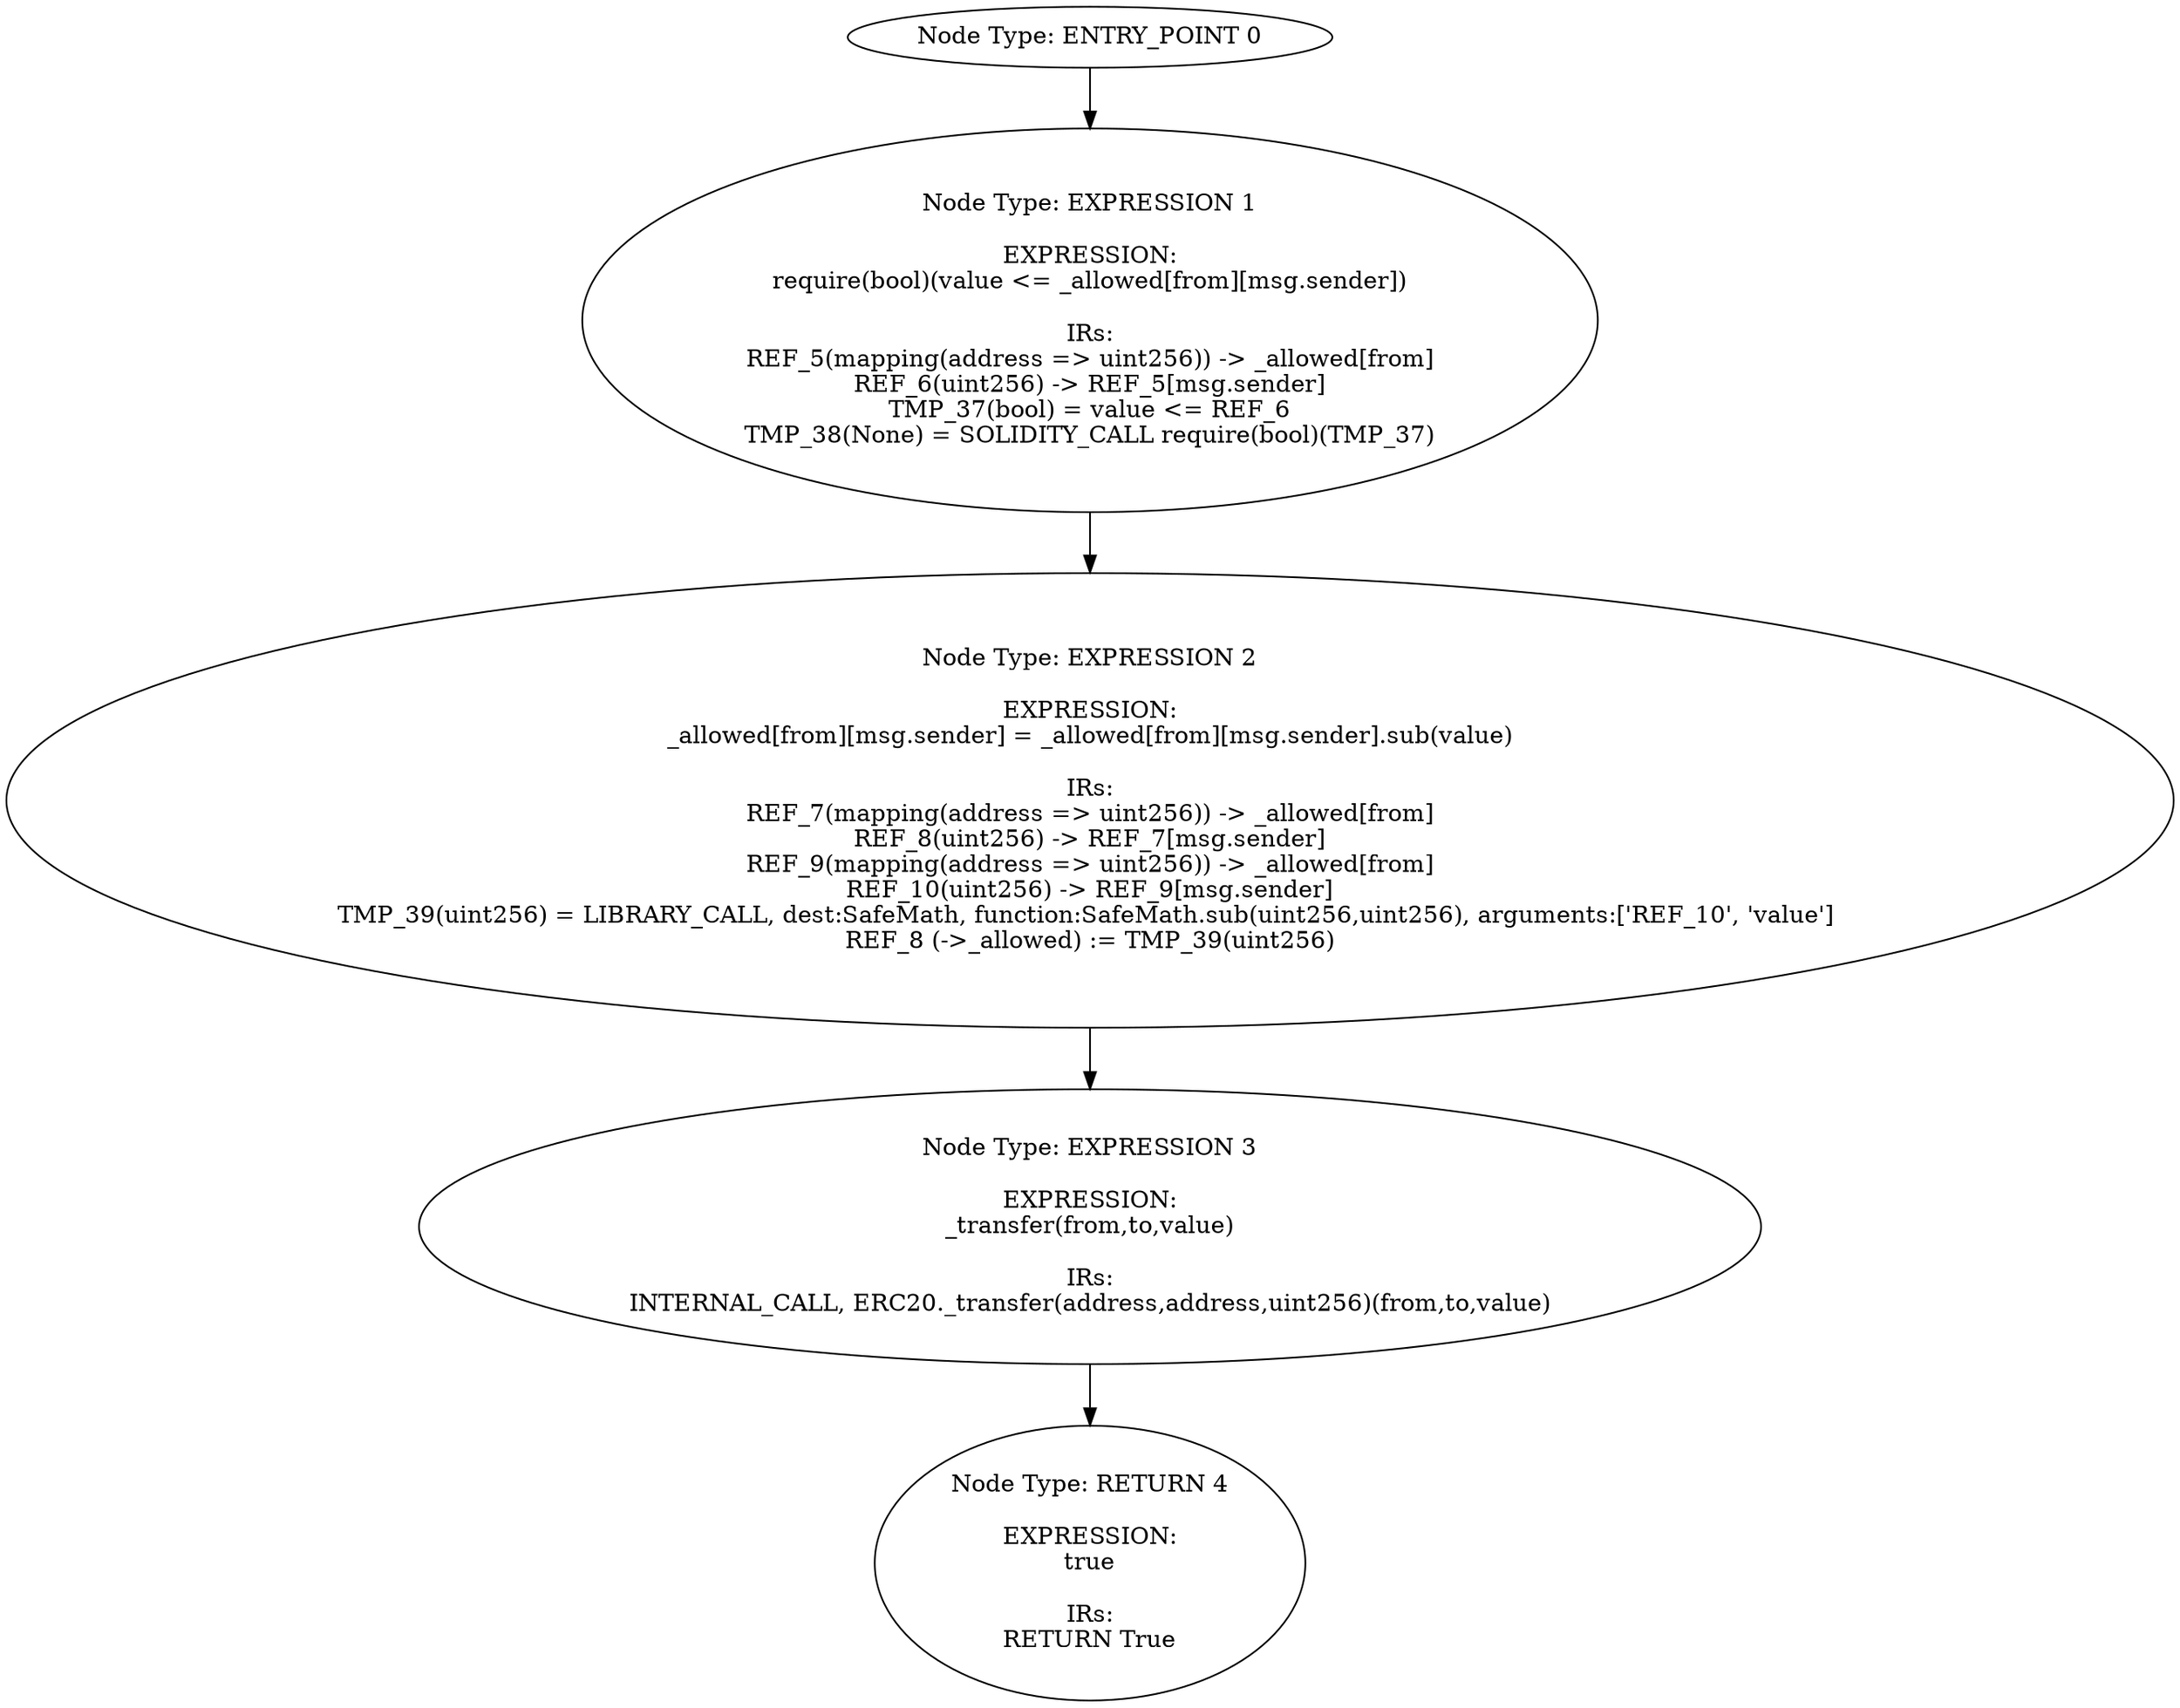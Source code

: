 digraph{
0[label="Node Type: ENTRY_POINT 0
"];
0->1;
1[label="Node Type: EXPRESSION 1

EXPRESSION:
require(bool)(value <= _allowed[from][msg.sender])

IRs:
REF_5(mapping(address => uint256)) -> _allowed[from]
REF_6(uint256) -> REF_5[msg.sender]
TMP_37(bool) = value <= REF_6
TMP_38(None) = SOLIDITY_CALL require(bool)(TMP_37)"];
1->2;
2[label="Node Type: EXPRESSION 2

EXPRESSION:
_allowed[from][msg.sender] = _allowed[from][msg.sender].sub(value)

IRs:
REF_7(mapping(address => uint256)) -> _allowed[from]
REF_8(uint256) -> REF_7[msg.sender]
REF_9(mapping(address => uint256)) -> _allowed[from]
REF_10(uint256) -> REF_9[msg.sender]
TMP_39(uint256) = LIBRARY_CALL, dest:SafeMath, function:SafeMath.sub(uint256,uint256), arguments:['REF_10', 'value'] 
REF_8 (->_allowed) := TMP_39(uint256)"];
2->3;
3[label="Node Type: EXPRESSION 3

EXPRESSION:
_transfer(from,to,value)

IRs:
INTERNAL_CALL, ERC20._transfer(address,address,uint256)(from,to,value)"];
3->4;
4[label="Node Type: RETURN 4

EXPRESSION:
true

IRs:
RETURN True"];
}
